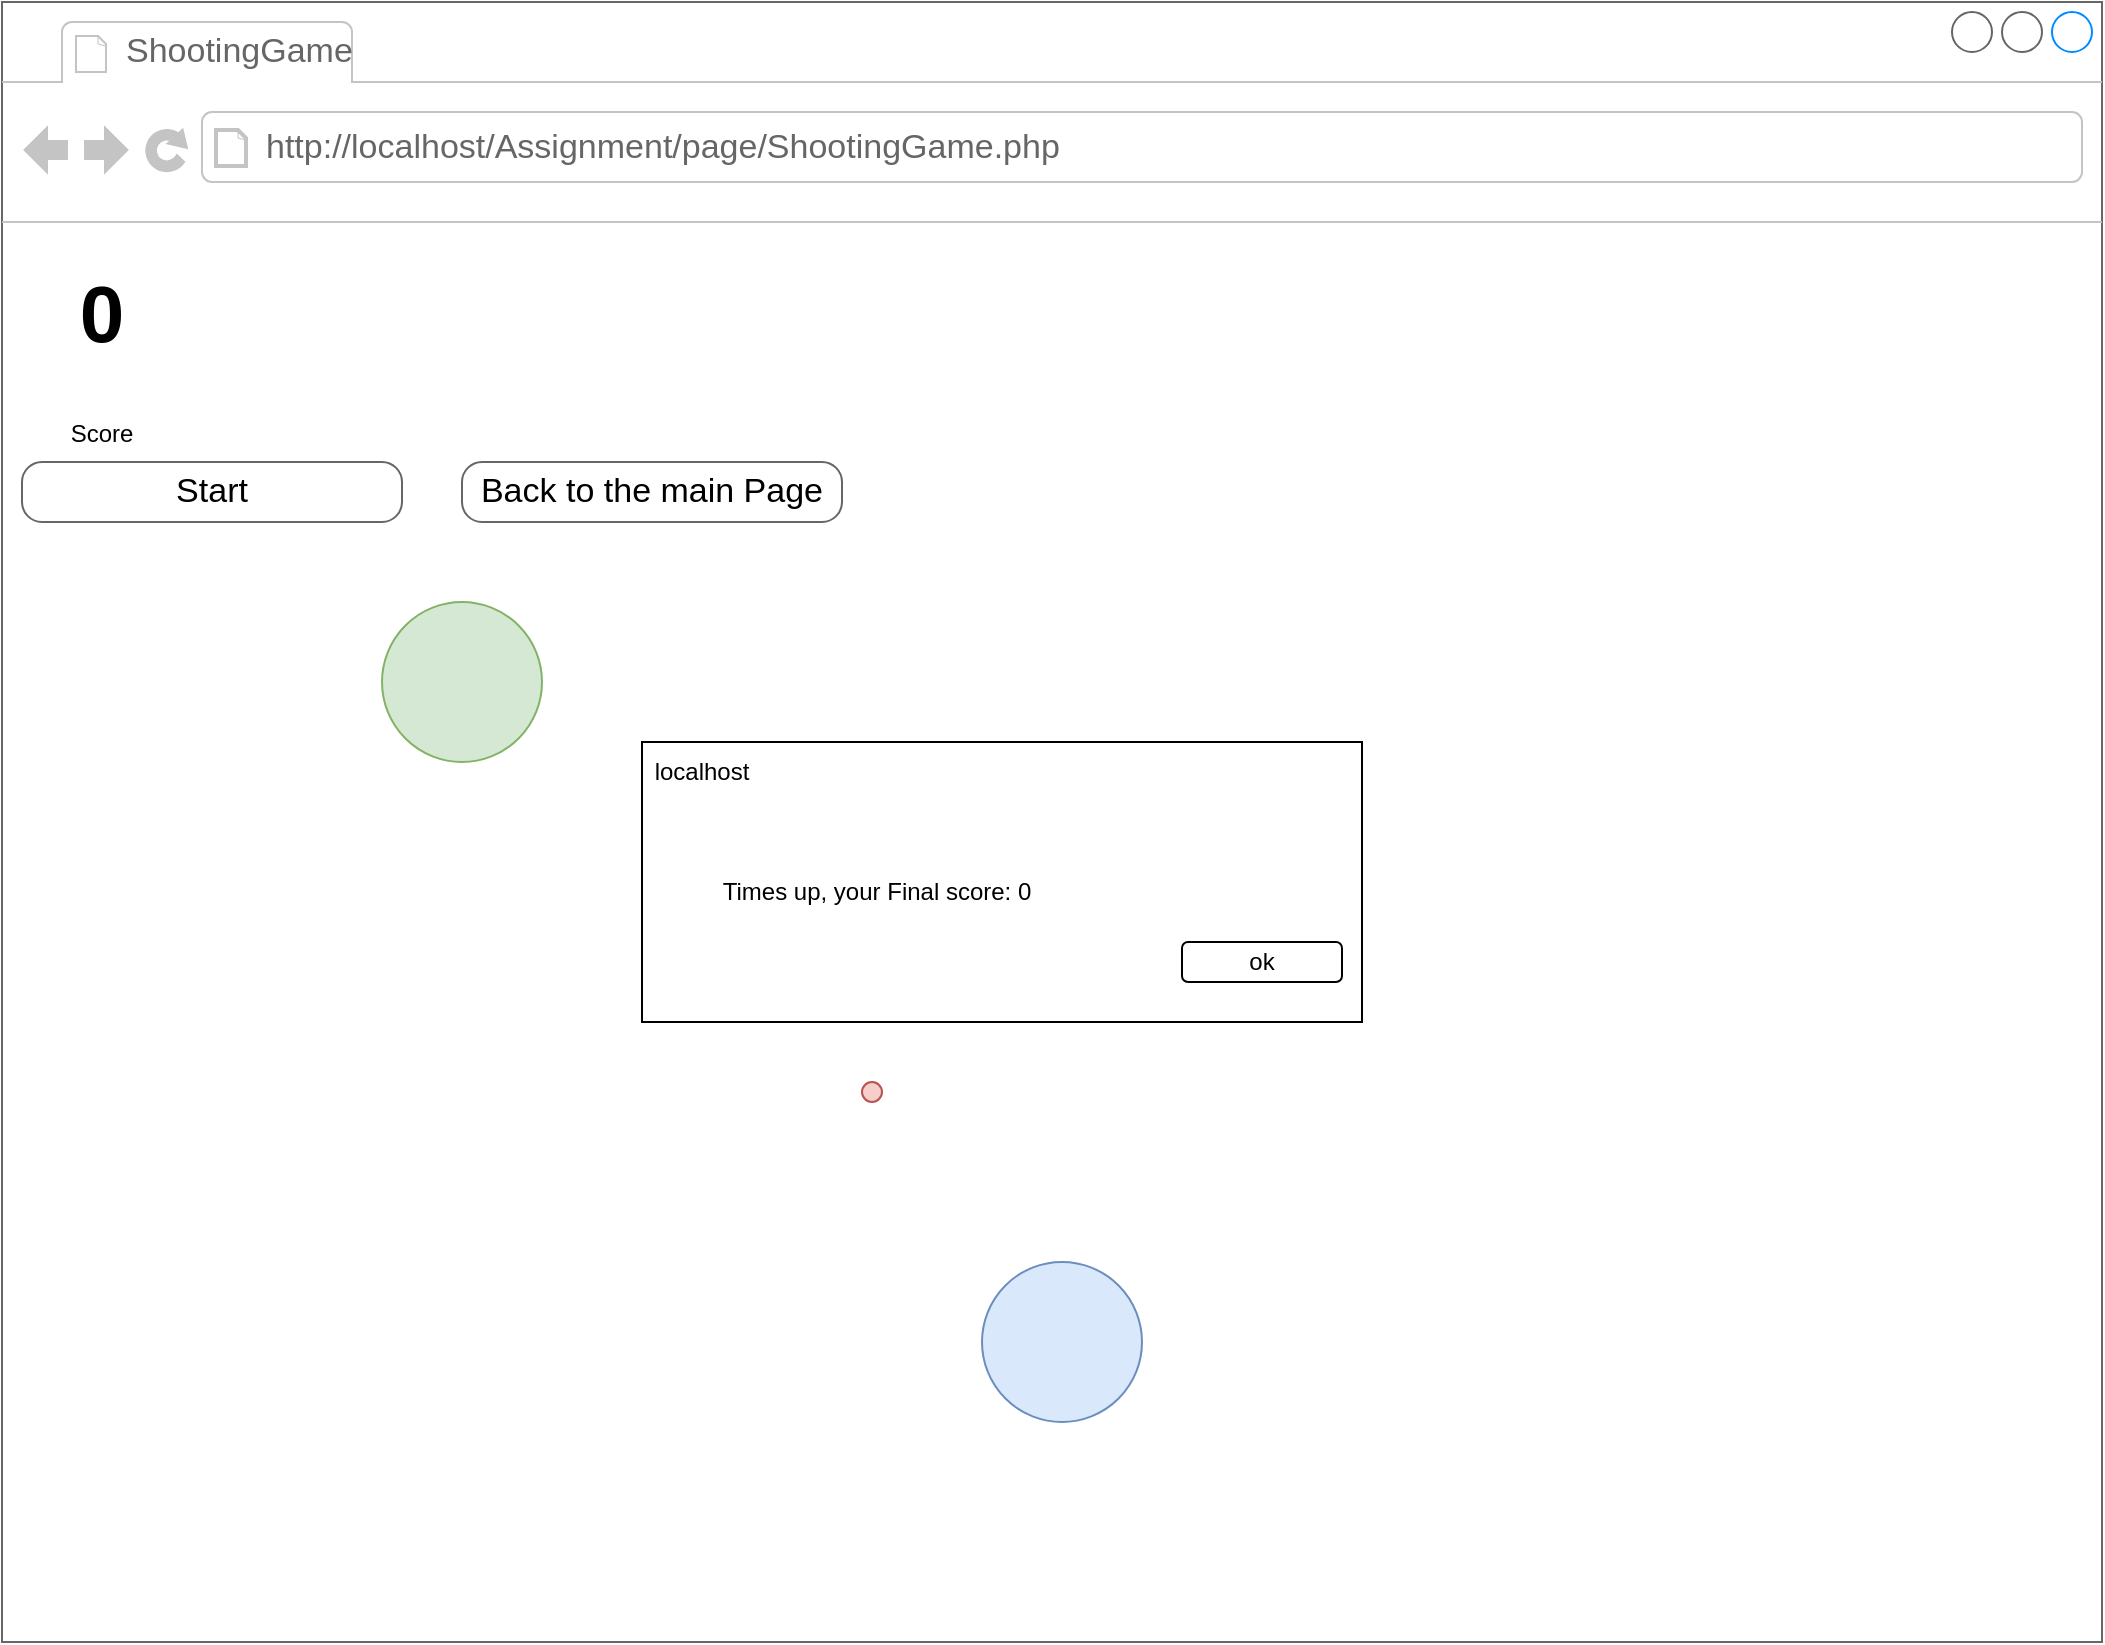 <mxfile version="20.7.4" type="device"><diagram name="Page-1" id="2cc2dc42-3aac-f2a9-1cec-7a8b7cbee084"><mxGraphModel dx="1572" dy="845" grid="1" gridSize="10" guides="1" tooltips="1" connect="1" arrows="1" fold="1" page="1" pageScale="1" pageWidth="1100" pageHeight="850" background="#ffffff" math="0" shadow="0"><root><mxCell id="0"/><mxCell id="1" parent="0"/><mxCell id="7026571954dc6520-1" value="" style="strokeWidth=1;shadow=0;dashed=0;align=center;html=1;shape=mxgraph.mockup.containers.browserWindow;rSize=0;strokeColor=#666666;mainText=,;recursiveResize=0;rounded=0;labelBackgroundColor=none;fontFamily=Verdana;fontSize=12" parent="1" vertex="1"><mxGeometry x="-160" y="20" width="1050" height="820" as="geometry"/></mxCell><mxCell id="7026571954dc6520-2" value="ShootingGame" style="strokeWidth=1;shadow=0;dashed=0;align=center;html=1;shape=mxgraph.mockup.containers.anchor;fontSize=17;fontColor=#666666;align=left;" parent="7026571954dc6520-1" vertex="1"><mxGeometry x="60" y="12" width="110" height="26" as="geometry"/></mxCell><mxCell id="7026571954dc6520-3" value="http://localhost/Assignment/page/ShootingGame.php" style="strokeWidth=1;shadow=0;dashed=0;align=center;html=1;shape=mxgraph.mockup.containers.anchor;rSize=0;fontSize=17;fontColor=#666666;align=left;" parent="7026571954dc6520-1" vertex="1"><mxGeometry x="130" y="60" width="450" height="26" as="geometry"/></mxCell><mxCell id="7026571954dc6520-18" value="Start" style="strokeWidth=1;shadow=0;dashed=0;align=center;html=1;shape=mxgraph.mockup.buttons.button;strokeColor=#666666;mainText=;buttonStyle=round;fontSize=17;fontStyle=0;fillColor=none;whiteSpace=wrap;rounded=0;labelBackgroundColor=none;" parent="7026571954dc6520-1" vertex="1"><mxGeometry x="10" y="230" width="190" height="30" as="geometry"/></mxCell><mxCell id="7026571954dc6520-19" value="Back to the main Page" style="strokeWidth=1;shadow=0;dashed=0;align=center;html=1;shape=mxgraph.mockup.buttons.button;strokeColor=#666666;mainText=;buttonStyle=round;fontSize=17;fontStyle=0;fillColor=none;whiteSpace=wrap;rounded=0;labelBackgroundColor=none;" parent="7026571954dc6520-1" vertex="1"><mxGeometry x="230" y="230" width="190" height="30" as="geometry"/></mxCell><mxCell id="0WlRaB5RZletjzBo7Kcb-1" value="&lt;b&gt;&lt;font style=&quot;font-size: 40px;&quot;&gt;0&lt;/font&gt;&lt;/b&gt;" style="text;html=1;strokeColor=none;fillColor=none;align=center;verticalAlign=middle;whiteSpace=wrap;rounded=0;" vertex="1" parent="7026571954dc6520-1"><mxGeometry x="20" y="140" width="60" height="30" as="geometry"/></mxCell><mxCell id="0WlRaB5RZletjzBo7Kcb-2" value="&lt;font style=&quot;font-size: 12px;&quot;&gt;Score&lt;/font&gt;" style="text;html=1;strokeColor=none;fillColor=none;align=center;verticalAlign=middle;whiteSpace=wrap;rounded=0;fontSize=40;" vertex="1" parent="7026571954dc6520-1"><mxGeometry x="20" y="190" width="60" height="30" as="geometry"/></mxCell><mxCell id="0WlRaB5RZletjzBo7Kcb-3" value="" style="ellipse;whiteSpace=wrap;html=1;aspect=fixed;fontSize=12;fillColor=#dae8fc;strokeColor=#6c8ebf;" vertex="1" parent="7026571954dc6520-1"><mxGeometry x="490" y="630" width="80" height="80" as="geometry"/></mxCell><mxCell id="0WlRaB5RZletjzBo7Kcb-4" value="" style="ellipse;whiteSpace=wrap;html=1;aspect=fixed;fontSize=12;fillColor=#d5e8d4;strokeColor=#82b366;" vertex="1" parent="7026571954dc6520-1"><mxGeometry x="190" y="300" width="80" height="80" as="geometry"/></mxCell><mxCell id="0WlRaB5RZletjzBo7Kcb-5" value="" style="ellipse;whiteSpace=wrap;html=1;aspect=fixed;fontSize=12;fillColor=#f8cecc;strokeColor=#b85450;" vertex="1" parent="7026571954dc6520-1"><mxGeometry x="430" y="540" width="10" height="10" as="geometry"/></mxCell><mxCell id="0WlRaB5RZletjzBo7Kcb-6" value="" style="rounded=0;whiteSpace=wrap;html=1;fontSize=12;" vertex="1" parent="7026571954dc6520-1"><mxGeometry x="320" y="370" width="360" height="140" as="geometry"/></mxCell><mxCell id="0WlRaB5RZletjzBo7Kcb-7" value="Times up, your Final score: 0" style="text;html=1;strokeColor=none;fillColor=none;align=center;verticalAlign=middle;whiteSpace=wrap;rounded=0;fontSize=12;" vertex="1" parent="7026571954dc6520-1"><mxGeometry x="325" y="430" width="225" height="30" as="geometry"/></mxCell><mxCell id="0WlRaB5RZletjzBo7Kcb-8" value="localhost" style="text;html=1;strokeColor=none;fillColor=none;align=center;verticalAlign=middle;whiteSpace=wrap;rounded=0;fontSize=12;" vertex="1" parent="7026571954dc6520-1"><mxGeometry x="320" y="370" width="60" height="30" as="geometry"/></mxCell><mxCell id="0WlRaB5RZletjzBo7Kcb-9" value="ok" style="rounded=1;whiteSpace=wrap;html=1;fontSize=12;" vertex="1" parent="7026571954dc6520-1"><mxGeometry x="590" y="470" width="80" height="20" as="geometry"/></mxCell></root></mxGraphModel></diagram></mxfile>